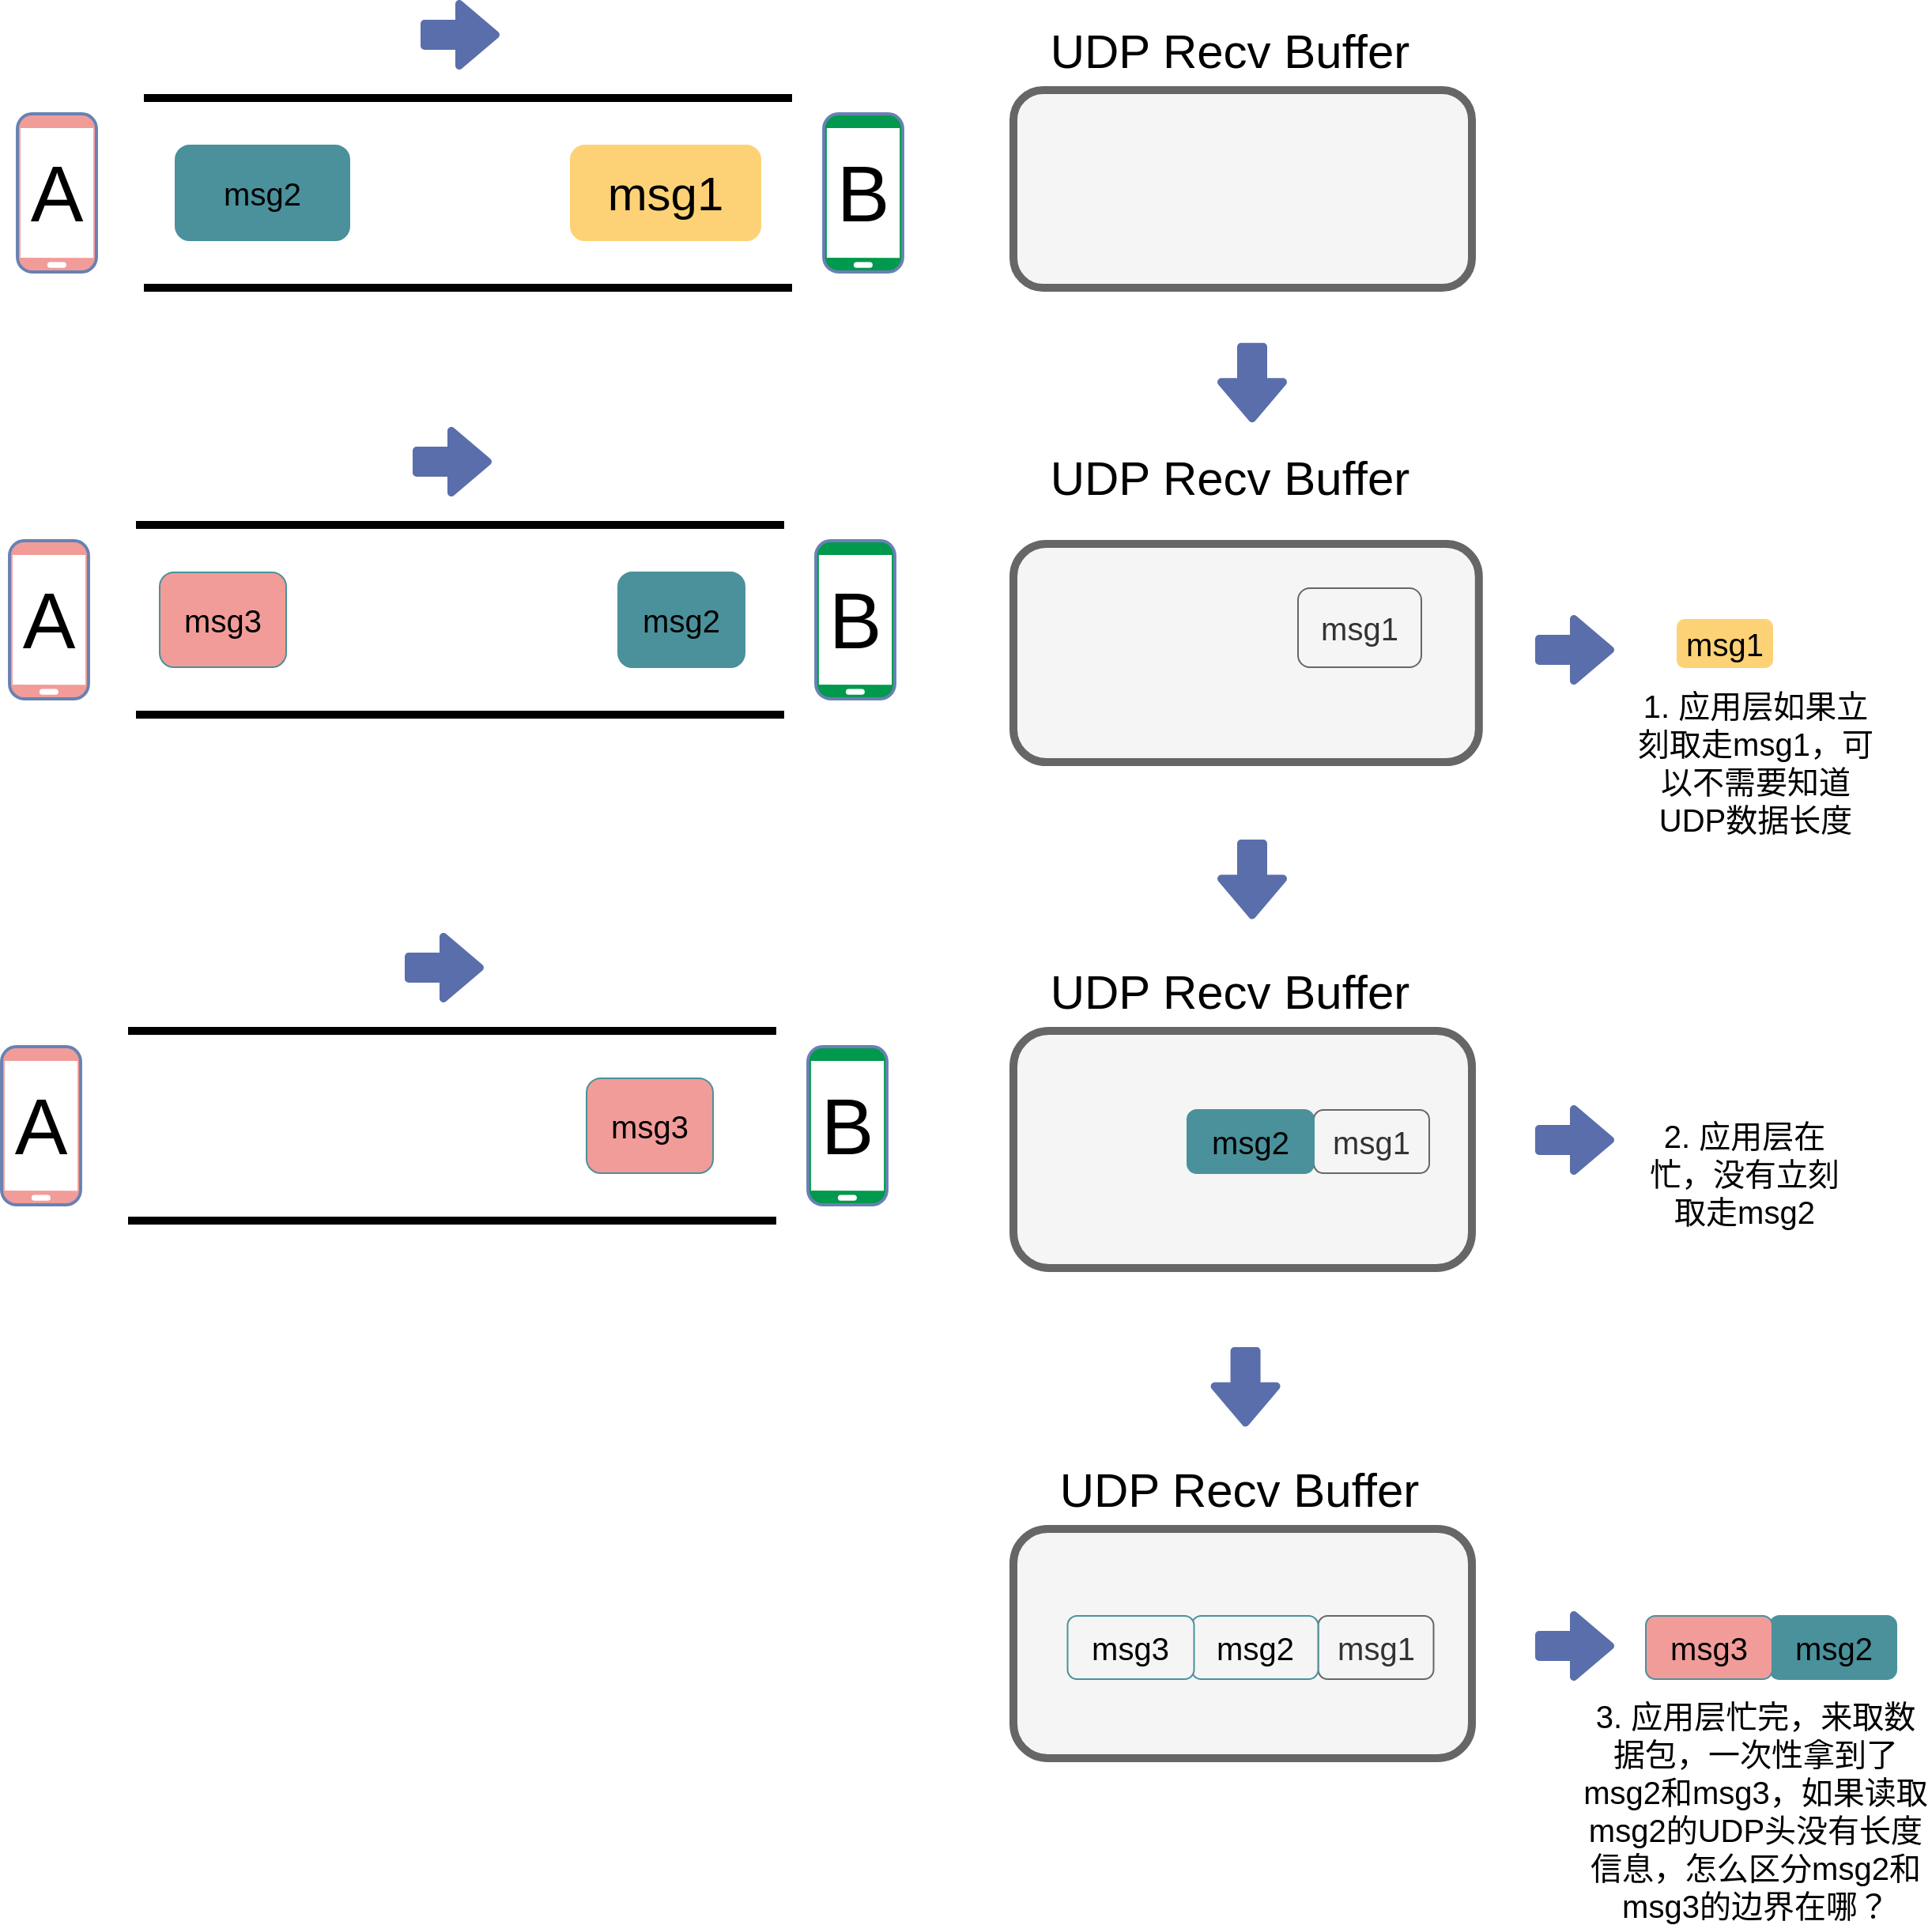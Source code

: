 <mxfile version="14.4.8" type="github"><diagram id="3228e29e-7158-1315-38df-8450db1d8a1d" name="Page-1"><mxGraphModel dx="946" dy="495" grid="1" gridSize="10" guides="1" tooltips="1" connect="1" arrows="1" fold="1" page="1" pageScale="1" pageWidth="1300" pageHeight="320" background="#ffffff" math="0" shadow="0"><root><mxCell id="0"/><mxCell id="1" parent="0"/><mxCell id="Q25eg6aNbo5KrL4aYmKd-64" value="" style="rounded=1;whiteSpace=wrap;html=1;strokeColor=#666666;strokeWidth=5;fillColor=#f5f5f5;fontColor=#333333;" parent="1" vertex="1"><mxGeometry x="690" y="382" width="294.39" height="138" as="geometry"/></mxCell><mxCell id="Q25eg6aNbo5KrL4aYmKd-55" value="" style="rounded=1;whiteSpace=wrap;html=1;strokeColor=#666666;strokeWidth=5;fillColor=#f5f5f5;fontColor=#333333;" parent="1" vertex="1"><mxGeometry x="690" y="690" width="290" height="150" as="geometry"/></mxCell><mxCell id="Q25eg6aNbo5KrL4aYmKd-56" value="&lt;font style=&quot;font-size: 30px&quot;&gt;UDP Recv Buffer&lt;/font&gt;" style="text;html=1;strokeColor=none;fillColor=none;align=center;verticalAlign=middle;whiteSpace=wrap;rounded=0;" parent="1" vertex="1"><mxGeometry x="711.5" y="655" width="230" height="20" as="geometry"/></mxCell><mxCell id="Q25eg6aNbo5KrL4aYmKd-53" value="" style="rounded=1;whiteSpace=wrap;html=1;strokeColor=#666666;strokeWidth=5;fillColor=#f5f5f5;fontColor=#333333;" parent="1" vertex="1"><mxGeometry x="690" y="95" width="290" height="125" as="geometry"/></mxCell><mxCell id="ORzlP0sGd4nqnSAyvKW6-2" value="&lt;font style=&quot;font-size: 20px&quot;&gt;msg2&lt;/font&gt;" style="rounded=1;whiteSpace=wrap;html=1;fillColor=#4A919B;strokeColor=#4A919B;" parent="1" vertex="1"><mxGeometry x="160" y="130" width="110" height="60" as="geometry"/></mxCell><mxCell id="ORzlP0sGd4nqnSAyvKW6-3" value="&lt;font style=&quot;font-size: 30px&quot;&gt;msg1&lt;/font&gt;" style="rounded=1;whiteSpace=wrap;html=1;fillColor=#FDD276;strokeColor=#FDD276;" parent="1" vertex="1"><mxGeometry x="410" y="130" width="120" height="60" as="geometry"/></mxCell><mxCell id="ORzlP0sGd4nqnSAyvKW6-6" value="" style="endArrow=none;html=1;strokeWidth=5;" parent="1" edge="1"><mxGeometry width="50" height="50" relative="1" as="geometry"><mxPoint x="140" y="220" as="sourcePoint"/><mxPoint x="550" y="220" as="targetPoint"/></mxGeometry></mxCell><mxCell id="ORzlP0sGd4nqnSAyvKW6-7" value="" style="endArrow=none;html=1;strokeWidth=5;" parent="1" edge="1"><mxGeometry width="50" height="50" relative="1" as="geometry"><mxPoint x="140" y="100" as="sourcePoint"/><mxPoint x="550" y="100" as="targetPoint"/></mxGeometry></mxCell><mxCell id="ORzlP0sGd4nqnSAyvKW6-8" value="" style="fontColor=#0066CC;verticalAlign=top;verticalLabelPosition=bottom;labelPosition=center;align=center;html=1;outlineConnect=0;strokeColor=#6881B3;gradientColor=none;gradientDirection=north;strokeWidth=2;shape=mxgraph.networks.mobile;fillColor=#F19C99;" parent="1" vertex="1"><mxGeometry x="60" y="110" width="50" height="100" as="geometry"/></mxCell><mxCell id="ORzlP0sGd4nqnSAyvKW6-9" value="&lt;font style=&quot;font-size: 50px&quot;&gt;A&lt;/font&gt;" style="text;html=1;strokeColor=none;fillColor=none;align=center;verticalAlign=middle;whiteSpace=wrap;rounded=0;" parent="1" vertex="1"><mxGeometry x="65" y="150" width="40" height="20" as="geometry"/></mxCell><mxCell id="ORzlP0sGd4nqnSAyvKW6-10" value="" style="fontColor=#0066CC;verticalAlign=top;verticalLabelPosition=bottom;labelPosition=center;align=center;html=1;outlineConnect=0;strokeColor=#6881B3;gradientColor=none;gradientDirection=north;strokeWidth=2;shape=mxgraph.networks.mobile;fillColor=#00994D;" parent="1" vertex="1"><mxGeometry x="570" y="110" width="50" height="100" as="geometry"/></mxCell><mxCell id="ORzlP0sGd4nqnSAyvKW6-11" value="&lt;font style=&quot;font-size: 50px&quot;&gt;B&lt;/font&gt;" style="text;html=1;strokeColor=none;fillColor=none;align=center;verticalAlign=middle;whiteSpace=wrap;rounded=0;" parent="1" vertex="1"><mxGeometry x="575" y="150" width="40" height="20" as="geometry"/></mxCell><mxCell id="ORzlP0sGd4nqnSAyvKW6-12" value="" style="shape=flexArrow;endArrow=classic;html=1;strokeWidth=5;strokeColor=#5A6EAB;fillColor=#5A6EAB;" parent="1" edge="1"><mxGeometry width="50" height="50" relative="1" as="geometry"><mxPoint x="315" y="60" as="sourcePoint"/><mxPoint x="365" y="60" as="targetPoint"/></mxGeometry></mxCell><mxCell id="Q25eg6aNbo5KrL4aYmKd-1" value="&lt;font style=&quot;font-size: 20px&quot;&gt;msg2&lt;/font&gt;" style="rounded=1;whiteSpace=wrap;html=1;fillColor=#4A919B;strokeColor=#4A919B;" parent="1" vertex="1"><mxGeometry x="440" y="400" width="80" height="60" as="geometry"/></mxCell><mxCell id="Q25eg6aNbo5KrL4aYmKd-3" value="" style="endArrow=none;html=1;strokeWidth=5;" parent="1" edge="1"><mxGeometry width="50" height="50" relative="1" as="geometry"><mxPoint x="135" y="490" as="sourcePoint"/><mxPoint x="545" y="490" as="targetPoint"/></mxGeometry></mxCell><mxCell id="Q25eg6aNbo5KrL4aYmKd-4" value="" style="endArrow=none;html=1;strokeWidth=5;" parent="1" edge="1"><mxGeometry width="50" height="50" relative="1" as="geometry"><mxPoint x="135" y="370" as="sourcePoint"/><mxPoint x="545" y="370" as="targetPoint"/></mxGeometry></mxCell><mxCell id="Q25eg6aNbo5KrL4aYmKd-5" value="" style="fontColor=#0066CC;verticalAlign=top;verticalLabelPosition=bottom;labelPosition=center;align=center;html=1;outlineConnect=0;strokeColor=#6881B3;gradientColor=none;gradientDirection=north;strokeWidth=2;shape=mxgraph.networks.mobile;fillColor=#F19C99;" parent="1" vertex="1"><mxGeometry x="55" y="380" width="50" height="100" as="geometry"/></mxCell><mxCell id="Q25eg6aNbo5KrL4aYmKd-6" value="&lt;font style=&quot;font-size: 50px&quot;&gt;A&lt;/font&gt;" style="text;html=1;strokeColor=none;fillColor=none;align=center;verticalAlign=middle;whiteSpace=wrap;rounded=0;" parent="1" vertex="1"><mxGeometry x="60" y="420" width="40" height="20" as="geometry"/></mxCell><mxCell id="Q25eg6aNbo5KrL4aYmKd-7" value="" style="fontColor=#0066CC;verticalAlign=top;verticalLabelPosition=bottom;labelPosition=center;align=center;html=1;outlineConnect=0;strokeColor=#6881B3;gradientColor=none;gradientDirection=north;strokeWidth=2;shape=mxgraph.networks.mobile;fillColor=#00994D;" parent="1" vertex="1"><mxGeometry x="565" y="380" width="50" height="100" as="geometry"/></mxCell><mxCell id="Q25eg6aNbo5KrL4aYmKd-8" value="&lt;font style=&quot;font-size: 50px&quot;&gt;B&lt;/font&gt;" style="text;html=1;strokeColor=none;fillColor=none;align=center;verticalAlign=middle;whiteSpace=wrap;rounded=0;" parent="1" vertex="1"><mxGeometry x="570" y="420" width="40" height="20" as="geometry"/></mxCell><mxCell id="Q25eg6aNbo5KrL4aYmKd-9" value="" style="shape=flexArrow;endArrow=classic;html=1;strokeWidth=5;strokeColor=#5A6EAB;fillColor=#5A6EAB;" parent="1" edge="1"><mxGeometry width="50" height="50" relative="1" as="geometry"><mxPoint x="310" y="330" as="sourcePoint"/><mxPoint x="360" y="330" as="targetPoint"/></mxGeometry></mxCell><mxCell id="Q25eg6aNbo5KrL4aYmKd-11" value="&lt;font style=&quot;font-size: 20px&quot;&gt;msg3&lt;/font&gt;" style="rounded=1;whiteSpace=wrap;html=1;strokeColor=#4A919B;fillColor=#F19C99;" parent="1" vertex="1"><mxGeometry x="150" y="400" width="80" height="60" as="geometry"/></mxCell><mxCell id="Q25eg6aNbo5KrL4aYmKd-15" value="&lt;font style=&quot;font-size: 20px&quot;&gt;msg1&lt;/font&gt;" style="rounded=1;whiteSpace=wrap;html=1;fillColor=#f5f5f5;strokeColor=#666666;sketch=0;fontColor=#333333;" parent="1" vertex="1"><mxGeometry x="870" y="410" width="78" height="50" as="geometry"/></mxCell><mxCell id="Q25eg6aNbo5KrL4aYmKd-34" value="" style="endArrow=none;html=1;strokeWidth=5;" parent="1" edge="1"><mxGeometry width="50" height="50" relative="1" as="geometry"><mxPoint x="130" y="810" as="sourcePoint"/><mxPoint x="540" y="810" as="targetPoint"/></mxGeometry></mxCell><mxCell id="Q25eg6aNbo5KrL4aYmKd-35" value="" style="endArrow=none;html=1;strokeWidth=5;" parent="1" edge="1"><mxGeometry width="50" height="50" relative="1" as="geometry"><mxPoint x="130" y="690" as="sourcePoint"/><mxPoint x="540" y="690" as="targetPoint"/></mxGeometry></mxCell><mxCell id="Q25eg6aNbo5KrL4aYmKd-36" value="" style="fontColor=#0066CC;verticalAlign=top;verticalLabelPosition=bottom;labelPosition=center;align=center;html=1;outlineConnect=0;strokeColor=#6881B3;gradientColor=none;gradientDirection=north;strokeWidth=2;shape=mxgraph.networks.mobile;fillColor=#F19C99;" parent="1" vertex="1"><mxGeometry x="50" y="700" width="50" height="100" as="geometry"/></mxCell><mxCell id="Q25eg6aNbo5KrL4aYmKd-37" value="&lt;font style=&quot;font-size: 50px&quot;&gt;A&lt;/font&gt;" style="text;html=1;strokeColor=none;fillColor=none;align=center;verticalAlign=middle;whiteSpace=wrap;rounded=0;" parent="1" vertex="1"><mxGeometry x="55" y="740" width="40" height="20" as="geometry"/></mxCell><mxCell id="Q25eg6aNbo5KrL4aYmKd-38" value="" style="fontColor=#0066CC;verticalAlign=top;verticalLabelPosition=bottom;labelPosition=center;align=center;html=1;outlineConnect=0;strokeColor=#6881B3;gradientColor=none;gradientDirection=north;strokeWidth=2;shape=mxgraph.networks.mobile;fillColor=#00994D;" parent="1" vertex="1"><mxGeometry x="560" y="700" width="50" height="100" as="geometry"/></mxCell><mxCell id="Q25eg6aNbo5KrL4aYmKd-39" value="&lt;font style=&quot;font-size: 50px&quot;&gt;B&lt;/font&gt;" style="text;html=1;strokeColor=none;fillColor=none;align=center;verticalAlign=middle;whiteSpace=wrap;rounded=0;" parent="1" vertex="1"><mxGeometry x="565" y="740" width="40" height="20" as="geometry"/></mxCell><mxCell id="Q25eg6aNbo5KrL4aYmKd-40" value="" style="shape=flexArrow;endArrow=classic;html=1;strokeWidth=5;strokeColor=#5A6EAB;fillColor=#5A6EAB;" parent="1" edge="1"><mxGeometry width="50" height="50" relative="1" as="geometry"><mxPoint x="305" y="650" as="sourcePoint"/><mxPoint x="355" y="650" as="targetPoint"/></mxGeometry></mxCell><mxCell id="Q25eg6aNbo5KrL4aYmKd-42" value="&lt;font style=&quot;font-size: 20px&quot;&gt;msg3&lt;/font&gt;" style="rounded=1;whiteSpace=wrap;html=1;strokeColor=#4A919B;fillColor=#F19C99;" parent="1" vertex="1"><mxGeometry x="420" y="720" width="80" height="60" as="geometry"/></mxCell><mxCell id="Q25eg6aNbo5KrL4aYmKd-45" value="&lt;font style=&quot;font-size: 20px&quot;&gt;msg1&lt;/font&gt;" style="rounded=1;whiteSpace=wrap;html=1;fillColor=#f5f5f5;strokeColor=#666666;fontColor=#333333;" parent="1" vertex="1"><mxGeometry x="880" y="740" width="73" height="40" as="geometry"/></mxCell><mxCell id="Q25eg6aNbo5KrL4aYmKd-46" value="&lt;font style=&quot;font-size: 20px&quot;&gt;msg2&lt;/font&gt;" style="rounded=1;whiteSpace=wrap;html=1;fillColor=#4A919B;strokeColor=#4A919B;" parent="1" vertex="1"><mxGeometry x="800" y="740" width="80" height="40" as="geometry"/></mxCell><mxCell id="Q25eg6aNbo5KrL4aYmKd-54" value="&lt;font style=&quot;font-size: 30px&quot;&gt;UDP Recv Buffer&lt;/font&gt;" style="text;html=1;strokeColor=none;fillColor=none;align=center;verticalAlign=middle;whiteSpace=wrap;rounded=0;" parent="1" vertex="1"><mxGeometry x="711.5" y="60" width="230" height="20" as="geometry"/></mxCell><mxCell id="Q25eg6aNbo5KrL4aYmKd-57" value="" style="rounded=1;whiteSpace=wrap;html=1;strokeColor=#666666;strokeWidth=5;fillColor=#f5f5f5;fontColor=#333333;" parent="1" vertex="1"><mxGeometry x="690" y="1005" width="290" height="145" as="geometry"/></mxCell><mxCell id="Q25eg6aNbo5KrL4aYmKd-58" value="&lt;font style=&quot;font-size: 30px&quot;&gt;UDP Recv Buffer&lt;/font&gt;" style="text;html=1;strokeColor=none;fillColor=none;align=center;verticalAlign=middle;whiteSpace=wrap;rounded=0;" parent="1" vertex="1"><mxGeometry x="718" y="970" width="230" height="20" as="geometry"/></mxCell><mxCell id="Q25eg6aNbo5KrL4aYmKd-65" value="&lt;font style=&quot;font-size: 30px&quot;&gt;UDP Recv Buffer&lt;/font&gt;" style="text;html=1;strokeColor=none;fillColor=none;align=center;verticalAlign=middle;whiteSpace=wrap;rounded=0;" parent="1" vertex="1"><mxGeometry x="711.5" y="330" width="230" height="20" as="geometry"/></mxCell><mxCell id="Q25eg6aNbo5KrL4aYmKd-71" value="" style="shape=flexArrow;endArrow=classic;html=1;strokeWidth=5;strokeColor=#5A6EAB;fillColor=#5A6EAB;" parent="1" edge="1"><mxGeometry width="50" height="50" relative="1" as="geometry"><mxPoint x="841" y="254.85" as="sourcePoint"/><mxPoint x="841" y="305.14" as="targetPoint"/></mxGeometry></mxCell><mxCell id="Q25eg6aNbo5KrL4aYmKd-73" value="" style="shape=flexArrow;endArrow=classic;html=1;strokeWidth=5;strokeColor=#5A6EAB;fillColor=#5A6EAB;" parent="1" edge="1"><mxGeometry width="50" height="50" relative="1" as="geometry"><mxPoint x="841" y="569" as="sourcePoint"/><mxPoint x="841" y="619.29" as="targetPoint"/></mxGeometry></mxCell><mxCell id="Q25eg6aNbo5KrL4aYmKd-74" value="" style="shape=flexArrow;endArrow=classic;html=1;strokeWidth=5;strokeColor=#5A6EAB;fillColor=#5A6EAB;" parent="1" edge="1"><mxGeometry width="50" height="50" relative="1" as="geometry"><mxPoint x="836.78" y="890" as="sourcePoint"/><mxPoint x="836.78" y="940.29" as="targetPoint"/></mxGeometry></mxCell><mxCell id="CKk09p9d2FvDrtDe5IxK-9" value="&lt;font style=&quot;font-size: 20px&quot;&gt;msg1&lt;/font&gt;" style="rounded=1;whiteSpace=wrap;html=1;fillColor=#FDD276;strokeColor=#FDD276;" parent="1" vertex="1"><mxGeometry x="1110" y="430" width="60" height="30" as="geometry"/></mxCell><mxCell id="CKk09p9d2FvDrtDe5IxK-12" value="&lt;font style=&quot;font-size: 20px&quot;&gt;1. 应用层如果立刻取走msg1，可以不需要知道UDP数据长度&lt;/font&gt;" style="text;html=1;strokeColor=none;fillColor=none;align=center;verticalAlign=middle;whiteSpace=wrap;rounded=0;" parent="1" vertex="1"><mxGeometry x="1077.5" y="470" width="162.5" height="100" as="geometry"/></mxCell><mxCell id="CKk09p9d2FvDrtDe5IxK-14" value="" style="shape=flexArrow;endArrow=classic;html=1;strokeWidth=5;strokeColor=#5A6EAB;fillColor=#5A6EAB;" parent="1" edge="1"><mxGeometry width="50" height="50" relative="1" as="geometry"><mxPoint x="1020" y="449" as="sourcePoint"/><mxPoint x="1070" y="449" as="targetPoint"/></mxGeometry></mxCell><mxCell id="CKk09p9d2FvDrtDe5IxK-18" value="&lt;font style=&quot;font-size: 20px&quot;&gt;2. 应用层在忙，没有立刻取走msg2&lt;/font&gt;" style="text;html=1;strokeColor=none;fillColor=none;align=center;verticalAlign=middle;whiteSpace=wrap;rounded=0;" parent="1" vertex="1"><mxGeometry x="1090" y="730" width="125" height="100" as="geometry"/></mxCell><mxCell id="CKk09p9d2FvDrtDe5IxK-19" value="" style="shape=flexArrow;endArrow=classic;html=1;strokeWidth=5;strokeColor=#5A6EAB;fillColor=#5A6EAB;" parent="1" edge="1"><mxGeometry width="50" height="50" relative="1" as="geometry"><mxPoint x="1020" y="759" as="sourcePoint"/><mxPoint x="1070" y="759" as="targetPoint"/></mxGeometry></mxCell><mxCell id="CKk09p9d2FvDrtDe5IxK-21" value="&lt;font style=&quot;font-size: 20px&quot;&gt;3. 应用层忙完，来取数据包，一次性拿到了msg2和msg3，如果读取msg2的UDP头没有长度信息，怎么区分msg2和msg3的边界在哪？&lt;/font&gt;" style="text;html=1;strokeColor=none;fillColor=none;align=center;verticalAlign=middle;whiteSpace=wrap;rounded=0;" parent="1" vertex="1"><mxGeometry x="1047.5" y="1130" width="222.5" height="105" as="geometry"/></mxCell><mxCell id="CKk09p9d2FvDrtDe5IxK-22" value="" style="shape=flexArrow;endArrow=classic;html=1;strokeWidth=5;strokeColor=#5A6EAB;fillColor=#5A6EAB;fontSize=20;" parent="1" edge="1"><mxGeometry width="50" height="50" relative="1" as="geometry"><mxPoint x="1020" y="1079" as="sourcePoint"/><mxPoint x="1070" y="1079" as="targetPoint"/></mxGeometry></mxCell><mxCell id="CKk09p9d2FvDrtDe5IxK-27" value="&lt;font style=&quot;font-size: 20px&quot;&gt;msg2&lt;/font&gt;" style="rounded=1;whiteSpace=wrap;html=1;fillColor=#4A919B;strokeColor=#4A919B;" parent="1" vertex="1"><mxGeometry x="1168.5" y="1060" width="80" height="40" as="geometry"/></mxCell><mxCell id="CKk09p9d2FvDrtDe5IxK-28" value="&lt;font style=&quot;font-size: 20px;&quot;&gt;msg3&lt;/font&gt;" style="rounded=1;whiteSpace=wrap;html=1;strokeColor=#4A919B;fillColor=#F19C99;fontSize=20;" parent="1" vertex="1"><mxGeometry x="1090" y="1060" width="80" height="40" as="geometry"/></mxCell><mxCell id="CKk09p9d2FvDrtDe5IxK-29" value="&lt;font style=&quot;font-size: 20px&quot;&gt;msg1&lt;/font&gt;" style="rounded=1;whiteSpace=wrap;html=1;fillColor=#f5f5f5;strokeColor=#666666;fontColor=#333333;" parent="1" vertex="1"><mxGeometry x="882.75" y="1060" width="73" height="40" as="geometry"/></mxCell><mxCell id="CKk09p9d2FvDrtDe5IxK-30" value="&lt;font style=&quot;font-size: 20px&quot;&gt;msg2&lt;/font&gt;" style="rounded=1;whiteSpace=wrap;html=1;strokeColor=#4A919B;fillColor=#F5F5F5;" parent="1" vertex="1"><mxGeometry x="802.75" y="1060" width="80" height="40" as="geometry"/></mxCell><mxCell id="CKk09p9d2FvDrtDe5IxK-31" value="&lt;font style=&quot;font-size: 20px;&quot;&gt;msg3&lt;/font&gt;" style="rounded=1;whiteSpace=wrap;html=1;strokeColor=#4A919B;fontSize=20;fillColor=#F5F5F5;" parent="1" vertex="1"><mxGeometry x="724.25" y="1060" width="80" height="40" as="geometry"/></mxCell></root></mxGraphModel></diagram></mxfile>